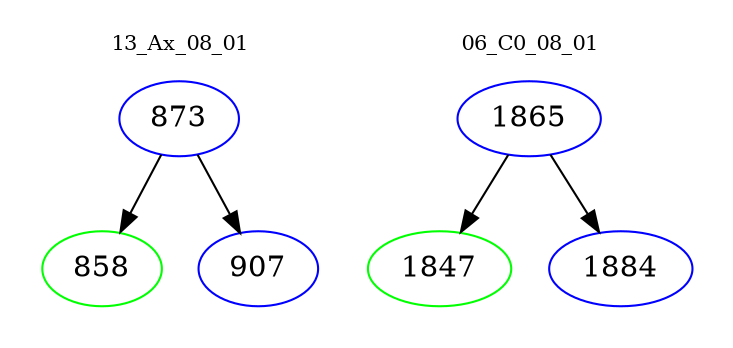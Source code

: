 digraph{
subgraph cluster_0 {
color = white
label = "13_Ax_08_01";
fontsize=10;
T0_873 [label="873", color="blue"]
T0_873 -> T0_858 [color="black"]
T0_858 [label="858", color="green"]
T0_873 -> T0_907 [color="black"]
T0_907 [label="907", color="blue"]
}
subgraph cluster_1 {
color = white
label = "06_C0_08_01";
fontsize=10;
T1_1865 [label="1865", color="blue"]
T1_1865 -> T1_1847 [color="black"]
T1_1847 [label="1847", color="green"]
T1_1865 -> T1_1884 [color="black"]
T1_1884 [label="1884", color="blue"]
}
}
